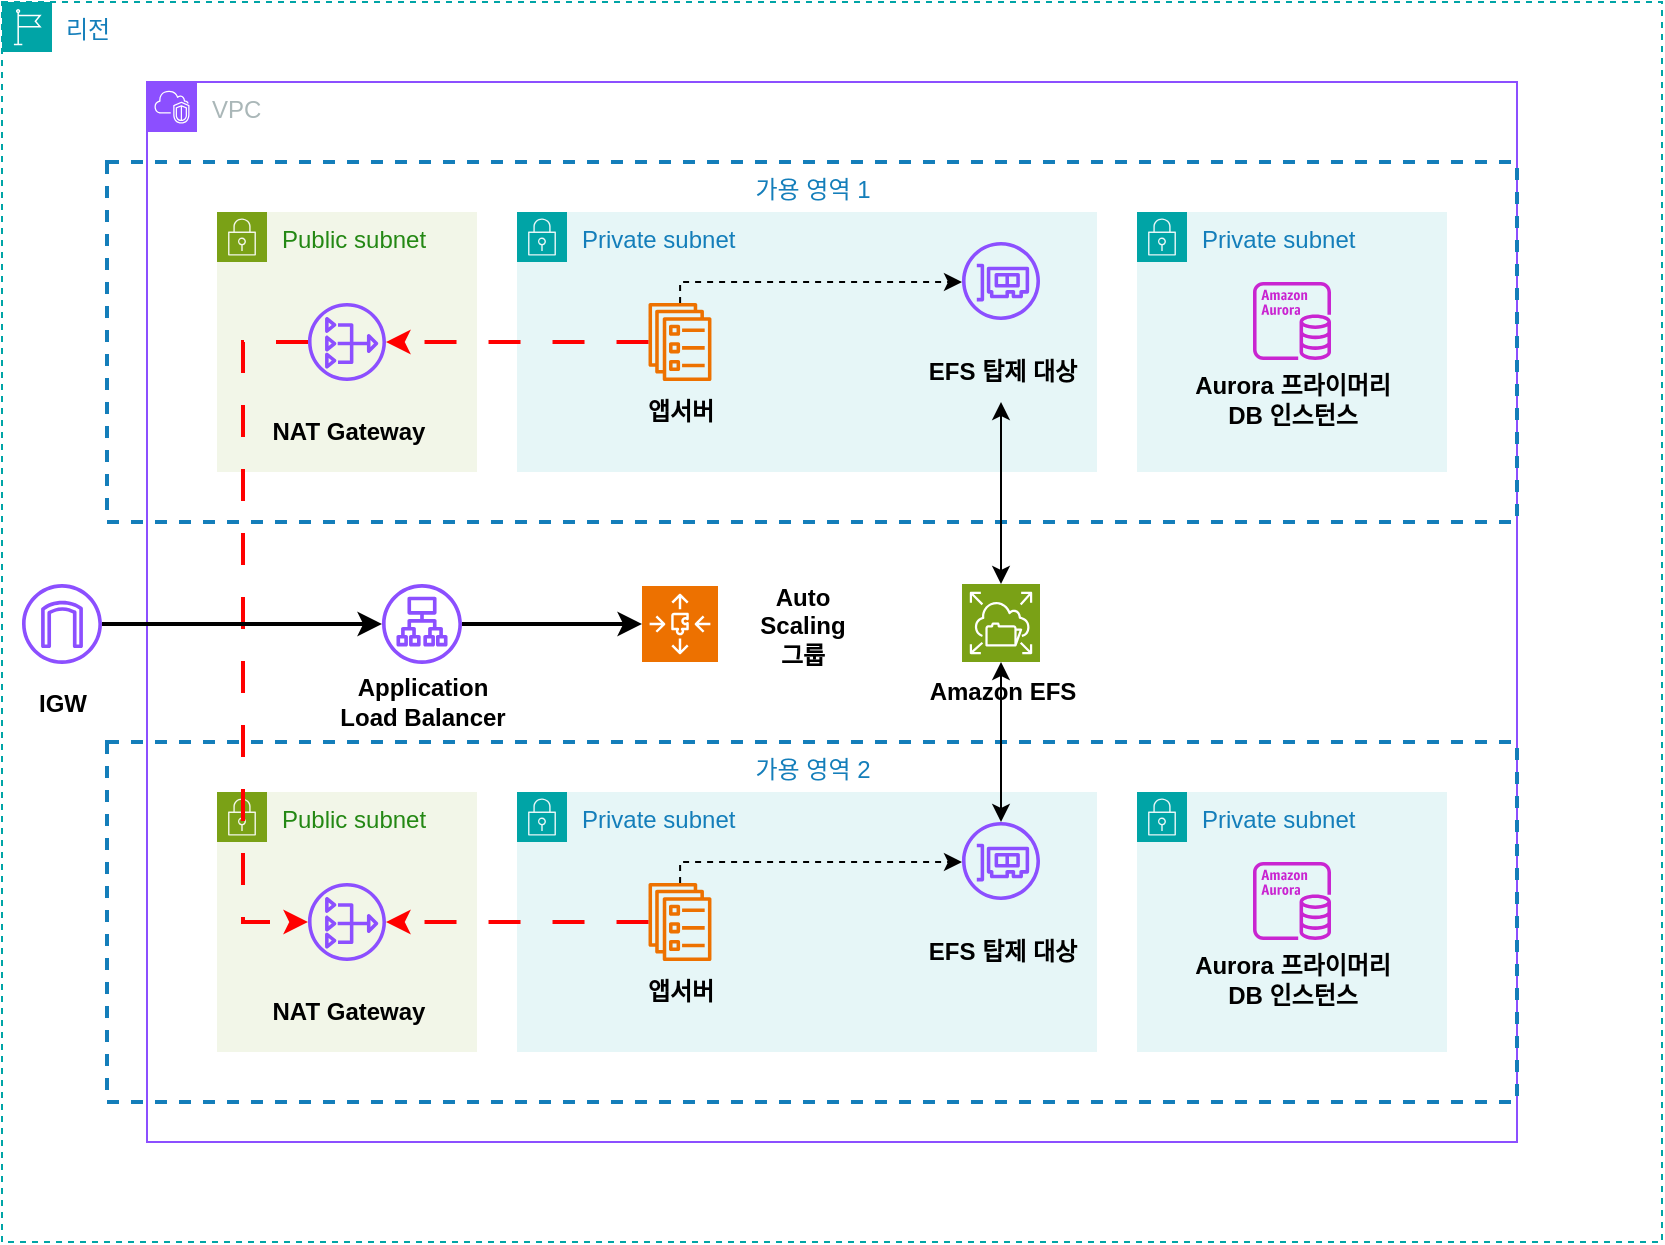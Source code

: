 <mxfile version="26.1.3">
  <diagram name="페이지-1" id="HD3yNyKkYkVblsuok7lw">
    <mxGraphModel dx="833" dy="745" grid="1" gridSize="10" guides="1" tooltips="1" connect="1" arrows="1" fold="1" page="1" pageScale="1" pageWidth="827" pageHeight="1169" math="0" shadow="0">
      <root>
        <mxCell id="0" />
        <mxCell id="1" parent="0" />
        <mxCell id="duerMGeqgHKZfetzCVLF-1" value="리전" style="points=[[0,0],[0.25,0],[0.5,0],[0.75,0],[1,0],[1,0.25],[1,0.5],[1,0.75],[1,1],[0.75,1],[0.5,1],[0.25,1],[0,1],[0,0.75],[0,0.5],[0,0.25]];outlineConnect=0;gradientColor=none;html=1;whiteSpace=wrap;fontSize=12;fontStyle=0;container=1;pointerEvents=0;collapsible=0;recursiveResize=0;shape=mxgraph.aws4.group;grIcon=mxgraph.aws4.group_region;strokeColor=#00A4A6;fillColor=none;verticalAlign=top;align=left;spacingLeft=30;fontColor=#147EBA;dashed=1;strokeWidth=1;" vertex="1" parent="1">
          <mxGeometry y="30" width="830" height="620" as="geometry" />
        </mxCell>
        <mxCell id="duerMGeqgHKZfetzCVLF-3" value="VPC" style="points=[[0,0],[0.25,0],[0.5,0],[0.75,0],[1,0],[1,0.25],[1,0.5],[1,0.75],[1,1],[0.75,1],[0.5,1],[0.25,1],[0,1],[0,0.75],[0,0.5],[0,0.25]];outlineConnect=0;gradientColor=none;html=1;whiteSpace=wrap;fontSize=12;fontStyle=0;container=1;pointerEvents=0;collapsible=0;recursiveResize=0;shape=mxgraph.aws4.group;grIcon=mxgraph.aws4.group_vpc2;strokeColor=#8C4FFF;fillColor=none;verticalAlign=top;align=left;spacingLeft=30;fontColor=#AAB7B8;dashed=0;" vertex="1" parent="duerMGeqgHKZfetzCVLF-1">
          <mxGeometry x="72.5" y="40" width="685" height="530" as="geometry" />
        </mxCell>
        <mxCell id="duerMGeqgHKZfetzCVLF-13" value="가용 영역 2" style="fillColor=none;strokeColor=#147EBA;dashed=1;verticalAlign=top;fontStyle=0;fontColor=#147EBA;whiteSpace=wrap;html=1;strokeWidth=2;" vertex="1" parent="duerMGeqgHKZfetzCVLF-3">
          <mxGeometry x="-20" y="330" width="705" height="180" as="geometry" />
        </mxCell>
        <mxCell id="duerMGeqgHKZfetzCVLF-15" value="가용 영역 1" style="fillColor=none;strokeColor=#147EBA;dashed=1;verticalAlign=top;fontStyle=0;fontColor=#147EBA;whiteSpace=wrap;html=1;strokeWidth=2;" vertex="1" parent="duerMGeqgHKZfetzCVLF-3">
          <mxGeometry x="-20" y="40" width="705" height="180" as="geometry" />
        </mxCell>
        <mxCell id="duerMGeqgHKZfetzCVLF-17" value="" style="sketch=0;outlineConnect=0;fontColor=#232F3E;gradientColor=none;fillColor=#8C4FFF;strokeColor=none;dashed=0;verticalLabelPosition=bottom;verticalAlign=top;align=center;html=1;fontSize=12;fontStyle=0;aspect=fixed;pointerEvents=1;shape=mxgraph.aws4.application_load_balancer;" vertex="1" parent="duerMGeqgHKZfetzCVLF-3">
          <mxGeometry x="117.5" y="251" width="40" height="40" as="geometry" />
        </mxCell>
        <mxCell id="duerMGeqgHKZfetzCVLF-18" value="" style="sketch=0;points=[[0,0,0],[0.25,0,0],[0.5,0,0],[0.75,0,0],[1,0,0],[0,1,0],[0.25,1,0],[0.5,1,0],[0.75,1,0],[1,1,0],[0,0.25,0],[0,0.5,0],[0,0.75,0],[1,0.25,0],[1,0.5,0],[1,0.75,0]];outlineConnect=0;fontColor=#232F3E;fillColor=#ED7100;strokeColor=#ffffff;dashed=0;verticalLabelPosition=bottom;verticalAlign=top;align=center;html=1;fontSize=12;fontStyle=0;aspect=fixed;shape=mxgraph.aws4.resourceIcon;resIcon=mxgraph.aws4.auto_scaling3;" vertex="1" parent="duerMGeqgHKZfetzCVLF-3">
          <mxGeometry x="247.5" y="252" width="38" height="38" as="geometry" />
        </mxCell>
        <mxCell id="duerMGeqgHKZfetzCVLF-20" style="edgeStyle=orthogonalEdgeStyle;rounded=0;orthogonalLoop=1;jettySize=auto;html=1;entryX=0;entryY=0.5;entryDx=0;entryDy=0;entryPerimeter=0;strokeWidth=2;" edge="1" parent="duerMGeqgHKZfetzCVLF-3" source="duerMGeqgHKZfetzCVLF-17" target="duerMGeqgHKZfetzCVLF-18">
          <mxGeometry relative="1" as="geometry" />
        </mxCell>
        <mxCell id="duerMGeqgHKZfetzCVLF-22" value="Auto&lt;div&gt;Scaling&lt;/div&gt;&lt;div&gt;그룹&lt;/div&gt;" style="text;html=1;align=center;verticalAlign=middle;resizable=0;points=[];autosize=1;strokeColor=none;fillColor=none;fontStyle=1" vertex="1" parent="duerMGeqgHKZfetzCVLF-3">
          <mxGeometry x="297.5" y="242" width="60" height="60" as="geometry" />
        </mxCell>
        <mxCell id="duerMGeqgHKZfetzCVLF-23" value="Application&lt;div&gt;Load Balancer&lt;/div&gt;" style="text;html=1;align=center;verticalAlign=middle;resizable=0;points=[];autosize=1;strokeColor=none;fillColor=none;fontStyle=1" vertex="1" parent="duerMGeqgHKZfetzCVLF-3">
          <mxGeometry x="87.5" y="290" width="100" height="40" as="geometry" />
        </mxCell>
        <mxCell id="duerMGeqgHKZfetzCVLF-25" value="Amazon EFS" style="text;html=1;align=center;verticalAlign=middle;resizable=0;points=[];autosize=1;strokeColor=none;fillColor=none;fontStyle=1" vertex="1" parent="duerMGeqgHKZfetzCVLF-3">
          <mxGeometry x="382" y="290" width="90" height="30" as="geometry" />
        </mxCell>
        <mxCell id="duerMGeqgHKZfetzCVLF-4" value="Public subnet" style="points=[[0,0],[0.25,0],[0.5,0],[0.75,0],[1,0],[1,0.25],[1,0.5],[1,0.75],[1,1],[0.75,1],[0.5,1],[0.25,1],[0,1],[0,0.75],[0,0.5],[0,0.25]];outlineConnect=0;gradientColor=none;html=1;whiteSpace=wrap;fontSize=12;fontStyle=0;container=1;pointerEvents=0;collapsible=0;recursiveResize=0;shape=mxgraph.aws4.group;grIcon=mxgraph.aws4.group_security_group;grStroke=0;strokeColor=#7AA116;fillColor=#F2F6E8;verticalAlign=top;align=left;spacingLeft=30;fontColor=#248814;dashed=0;" vertex="1" parent="duerMGeqgHKZfetzCVLF-3">
          <mxGeometry x="35" y="355" width="130" height="130" as="geometry" />
        </mxCell>
        <mxCell id="duerMGeqgHKZfetzCVLF-26" value="" style="sketch=0;outlineConnect=0;fontColor=#232F3E;gradientColor=none;fillColor=#8C4FFF;strokeColor=none;dashed=0;verticalLabelPosition=bottom;verticalAlign=top;align=center;html=1;fontSize=12;fontStyle=0;aspect=fixed;pointerEvents=1;shape=mxgraph.aws4.nat_gateway;" vertex="1" parent="duerMGeqgHKZfetzCVLF-4">
          <mxGeometry x="45.5" y="45.5" width="39" height="39" as="geometry" />
        </mxCell>
        <mxCell id="duerMGeqgHKZfetzCVLF-27" value="NAT Gateway" style="text;html=1;align=center;verticalAlign=middle;resizable=0;points=[];autosize=1;strokeColor=none;fillColor=none;fontStyle=1" vertex="1" parent="duerMGeqgHKZfetzCVLF-4">
          <mxGeometry x="15" y="95" width="100" height="30" as="geometry" />
        </mxCell>
        <mxCell id="duerMGeqgHKZfetzCVLF-6" value="Private subnet" style="points=[[0,0],[0.25,0],[0.5,0],[0.75,0],[1,0],[1,0.25],[1,0.5],[1,0.75],[1,1],[0.75,1],[0.5,1],[0.25,1],[0,1],[0,0.75],[0,0.5],[0,0.25]];outlineConnect=0;gradientColor=none;html=1;whiteSpace=wrap;fontSize=12;fontStyle=0;container=1;pointerEvents=0;collapsible=0;recursiveResize=0;shape=mxgraph.aws4.group;grIcon=mxgraph.aws4.group_security_group;grStroke=0;strokeColor=#00A4A6;fillColor=#E6F6F7;verticalAlign=top;align=left;spacingLeft=30;fontColor=#147EBA;dashed=0;" vertex="1" parent="duerMGeqgHKZfetzCVLF-3">
          <mxGeometry x="185" y="355" width="290" height="130" as="geometry" />
        </mxCell>
        <mxCell id="duerMGeqgHKZfetzCVLF-29" value="" style="sketch=0;outlineConnect=0;fontColor=#232F3E;gradientColor=none;fillColor=#8C4FFF;strokeColor=none;dashed=0;verticalLabelPosition=bottom;verticalAlign=top;align=center;html=1;fontSize=12;fontStyle=0;aspect=fixed;pointerEvents=1;shape=mxgraph.aws4.elastic_network_interface;" vertex="1" parent="duerMGeqgHKZfetzCVLF-6">
          <mxGeometry x="222.5" y="15" width="39" height="39" as="geometry" />
        </mxCell>
        <mxCell id="duerMGeqgHKZfetzCVLF-37" style="edgeStyle=orthogonalEdgeStyle;rounded=0;orthogonalLoop=1;jettySize=auto;html=1;dashed=1;" edge="1" parent="duerMGeqgHKZfetzCVLF-6" source="duerMGeqgHKZfetzCVLF-31" target="duerMGeqgHKZfetzCVLF-29">
          <mxGeometry relative="1" as="geometry">
            <Array as="points">
              <mxPoint x="82" y="35" />
            </Array>
          </mxGeometry>
        </mxCell>
        <mxCell id="duerMGeqgHKZfetzCVLF-31" value="" style="sketch=0;outlineConnect=0;fontColor=#232F3E;gradientColor=none;fillColor=#ED7100;strokeColor=none;dashed=0;verticalLabelPosition=bottom;verticalAlign=top;align=center;html=1;fontSize=12;fontStyle=0;aspect=fixed;pointerEvents=1;shape=mxgraph.aws4.ecs_service;" vertex="1" parent="duerMGeqgHKZfetzCVLF-6">
          <mxGeometry x="65.65" y="45.5" width="31.69" height="39" as="geometry" />
        </mxCell>
        <mxCell id="duerMGeqgHKZfetzCVLF-32" value="앱서버" style="text;html=1;align=center;verticalAlign=middle;resizable=0;points=[];autosize=1;strokeColor=none;fillColor=none;fontStyle=1" vertex="1" parent="duerMGeqgHKZfetzCVLF-6">
          <mxGeometry x="51.5" y="84.5" width="60" height="30" as="geometry" />
        </mxCell>
        <mxCell id="duerMGeqgHKZfetzCVLF-12" value="Private subnet" style="points=[[0,0],[0.25,0],[0.5,0],[0.75,0],[1,0],[1,0.25],[1,0.5],[1,0.75],[1,1],[0.75,1],[0.5,1],[0.25,1],[0,1],[0,0.75],[0,0.5],[0,0.25]];outlineConnect=0;gradientColor=none;html=1;whiteSpace=wrap;fontSize=12;fontStyle=0;container=1;pointerEvents=0;collapsible=0;recursiveResize=0;shape=mxgraph.aws4.group;grIcon=mxgraph.aws4.group_security_group;grStroke=0;strokeColor=#00A4A6;fillColor=#E6F6F7;verticalAlign=top;align=left;spacingLeft=30;fontColor=#147EBA;dashed=0;" vertex="1" parent="duerMGeqgHKZfetzCVLF-3">
          <mxGeometry x="495" y="355" width="155" height="130" as="geometry" />
        </mxCell>
        <mxCell id="duerMGeqgHKZfetzCVLF-33" value="" style="sketch=0;outlineConnect=0;fontColor=#232F3E;gradientColor=none;fillColor=#C925D1;strokeColor=none;dashed=0;verticalLabelPosition=bottom;verticalAlign=top;align=center;html=1;fontSize=12;fontStyle=0;aspect=fixed;pointerEvents=1;shape=mxgraph.aws4.aurora_instance;" vertex="1" parent="duerMGeqgHKZfetzCVLF-12">
          <mxGeometry x="58" y="35" width="39" height="39" as="geometry" />
        </mxCell>
        <mxCell id="duerMGeqgHKZfetzCVLF-34" value="Aurora 프라이머리&lt;div&gt;DB 인스턴스&lt;/div&gt;" style="text;html=1;align=center;verticalAlign=middle;resizable=0;points=[];autosize=1;strokeColor=none;fillColor=none;fontStyle=1" vertex="1" parent="duerMGeqgHKZfetzCVLF-12">
          <mxGeometry x="17.5" y="74" width="120" height="40" as="geometry" />
        </mxCell>
        <mxCell id="duerMGeqgHKZfetzCVLF-28" value="" style="sketch=0;points=[[0,0,0],[0.25,0,0],[0.5,0,0],[0.75,0,0],[1,0,0],[0,1,0],[0.25,1,0],[0.5,1,0],[0.75,1,0],[1,1,0],[0,0.25,0],[0,0.5,0],[0,0.75,0],[1,0.25,0],[1,0.5,0],[1,0.75,0]];outlineConnect=0;fontColor=#232F3E;fillColor=#7AA116;strokeColor=#ffffff;dashed=0;verticalLabelPosition=bottom;verticalAlign=top;align=center;html=1;fontSize=12;fontStyle=0;aspect=fixed;shape=mxgraph.aws4.resourceIcon;resIcon=mxgraph.aws4.elastic_file_system;" vertex="1" parent="duerMGeqgHKZfetzCVLF-3">
          <mxGeometry x="407.5" y="251" width="39" height="39" as="geometry" />
        </mxCell>
        <mxCell id="duerMGeqgHKZfetzCVLF-30" value="EFS 탑제 대상" style="text;html=1;align=center;verticalAlign=middle;resizable=0;points=[];autosize=1;strokeColor=none;fillColor=none;fontStyle=1" vertex="1" parent="duerMGeqgHKZfetzCVLF-3">
          <mxGeometry x="377" y="420" width="100" height="30" as="geometry" />
        </mxCell>
        <mxCell id="duerMGeqgHKZfetzCVLF-35" style="edgeStyle=orthogonalEdgeStyle;rounded=0;orthogonalLoop=1;jettySize=auto;html=1;strokeColor=#FF0000;strokeWidth=2;targetPerimeterSpacing=0;dashed=1;jumpSize=2;dashPattern=8 8;" edge="1" parent="duerMGeqgHKZfetzCVLF-3" source="duerMGeqgHKZfetzCVLF-31" target="duerMGeqgHKZfetzCVLF-26">
          <mxGeometry relative="1" as="geometry" />
        </mxCell>
        <mxCell id="duerMGeqgHKZfetzCVLF-38" style="edgeStyle=orthogonalEdgeStyle;rounded=0;orthogonalLoop=1;jettySize=auto;html=1;entryX=0.5;entryY=1;entryDx=0;entryDy=0;entryPerimeter=0;endArrow=classic;endFill=1;startArrow=classic;startFill=1;" edge="1" parent="duerMGeqgHKZfetzCVLF-3" source="duerMGeqgHKZfetzCVLF-29" target="duerMGeqgHKZfetzCVLF-28">
          <mxGeometry relative="1" as="geometry" />
        </mxCell>
        <mxCell id="duerMGeqgHKZfetzCVLF-65" value="Public subnet" style="points=[[0,0],[0.25,0],[0.5,0],[0.75,0],[1,0],[1,0.25],[1,0.5],[1,0.75],[1,1],[0.75,1],[0.5,1],[0.25,1],[0,1],[0,0.75],[0,0.5],[0,0.25]];outlineConnect=0;gradientColor=none;html=1;whiteSpace=wrap;fontSize=12;fontStyle=0;container=1;pointerEvents=0;collapsible=0;recursiveResize=0;shape=mxgraph.aws4.group;grIcon=mxgraph.aws4.group_security_group;grStroke=0;strokeColor=#7AA116;fillColor=#F2F6E8;verticalAlign=top;align=left;spacingLeft=30;fontColor=#248814;dashed=0;" vertex="1" parent="duerMGeqgHKZfetzCVLF-3">
          <mxGeometry x="35" y="65" width="130" height="130" as="geometry" />
        </mxCell>
        <mxCell id="duerMGeqgHKZfetzCVLF-66" value="" style="sketch=0;outlineConnect=0;fontColor=#232F3E;gradientColor=none;fillColor=#8C4FFF;strokeColor=none;dashed=0;verticalLabelPosition=bottom;verticalAlign=top;align=center;html=1;fontSize=12;fontStyle=0;aspect=fixed;pointerEvents=1;shape=mxgraph.aws4.nat_gateway;" vertex="1" parent="duerMGeqgHKZfetzCVLF-65">
          <mxGeometry x="45.5" y="45.5" width="39" height="39" as="geometry" />
        </mxCell>
        <mxCell id="duerMGeqgHKZfetzCVLF-67" value="NAT Gateway" style="text;html=1;align=center;verticalAlign=middle;resizable=0;points=[];autosize=1;strokeColor=none;fillColor=none;fontStyle=1" vertex="1" parent="duerMGeqgHKZfetzCVLF-65">
          <mxGeometry x="15" y="95" width="100" height="30" as="geometry" />
        </mxCell>
        <mxCell id="duerMGeqgHKZfetzCVLF-68" value="Private subnet" style="points=[[0,0],[0.25,0],[0.5,0],[0.75,0],[1,0],[1,0.25],[1,0.5],[1,0.75],[1,1],[0.75,1],[0.5,1],[0.25,1],[0,1],[0,0.75],[0,0.5],[0,0.25]];outlineConnect=0;gradientColor=none;html=1;whiteSpace=wrap;fontSize=12;fontStyle=0;container=1;pointerEvents=0;collapsible=0;recursiveResize=0;shape=mxgraph.aws4.group;grIcon=mxgraph.aws4.group_security_group;grStroke=0;strokeColor=#00A4A6;fillColor=#E6F6F7;verticalAlign=top;align=left;spacingLeft=30;fontColor=#147EBA;dashed=0;" vertex="1" parent="duerMGeqgHKZfetzCVLF-3">
          <mxGeometry x="185" y="65" width="290" height="130" as="geometry" />
        </mxCell>
        <mxCell id="duerMGeqgHKZfetzCVLF-69" value="" style="sketch=0;outlineConnect=0;fontColor=#232F3E;gradientColor=none;fillColor=#8C4FFF;strokeColor=none;dashed=0;verticalLabelPosition=bottom;verticalAlign=top;align=center;html=1;fontSize=12;fontStyle=0;aspect=fixed;pointerEvents=1;shape=mxgraph.aws4.elastic_network_interface;" vertex="1" parent="duerMGeqgHKZfetzCVLF-68">
          <mxGeometry x="222.5" y="15" width="39" height="39" as="geometry" />
        </mxCell>
        <mxCell id="duerMGeqgHKZfetzCVLF-70" style="edgeStyle=orthogonalEdgeStyle;rounded=0;orthogonalLoop=1;jettySize=auto;html=1;dashed=1;" edge="1" parent="duerMGeqgHKZfetzCVLF-68" source="duerMGeqgHKZfetzCVLF-71" target="duerMGeqgHKZfetzCVLF-69">
          <mxGeometry relative="1" as="geometry">
            <Array as="points">
              <mxPoint x="82" y="35" />
            </Array>
          </mxGeometry>
        </mxCell>
        <mxCell id="duerMGeqgHKZfetzCVLF-71" value="" style="sketch=0;outlineConnect=0;fontColor=#232F3E;gradientColor=none;fillColor=#ED7100;strokeColor=none;dashed=0;verticalLabelPosition=bottom;verticalAlign=top;align=center;html=1;fontSize=12;fontStyle=0;aspect=fixed;pointerEvents=1;shape=mxgraph.aws4.ecs_service;" vertex="1" parent="duerMGeqgHKZfetzCVLF-68">
          <mxGeometry x="65.65" y="45.5" width="31.69" height="39" as="geometry" />
        </mxCell>
        <mxCell id="duerMGeqgHKZfetzCVLF-72" value="앱서버" style="text;html=1;align=center;verticalAlign=middle;resizable=0;points=[];autosize=1;strokeColor=none;fillColor=none;fontStyle=1" vertex="1" parent="duerMGeqgHKZfetzCVLF-68">
          <mxGeometry x="51.5" y="84.5" width="60" height="30" as="geometry" />
        </mxCell>
        <mxCell id="duerMGeqgHKZfetzCVLF-73" value="Private subnet" style="points=[[0,0],[0.25,0],[0.5,0],[0.75,0],[1,0],[1,0.25],[1,0.5],[1,0.75],[1,1],[0.75,1],[0.5,1],[0.25,1],[0,1],[0,0.75],[0,0.5],[0,0.25]];outlineConnect=0;gradientColor=none;html=1;whiteSpace=wrap;fontSize=12;fontStyle=0;container=1;pointerEvents=0;collapsible=0;recursiveResize=0;shape=mxgraph.aws4.group;grIcon=mxgraph.aws4.group_security_group;grStroke=0;strokeColor=#00A4A6;fillColor=#E6F6F7;verticalAlign=top;align=left;spacingLeft=30;fontColor=#147EBA;dashed=0;" vertex="1" parent="duerMGeqgHKZfetzCVLF-3">
          <mxGeometry x="495" y="65" width="155" height="130" as="geometry" />
        </mxCell>
        <mxCell id="duerMGeqgHKZfetzCVLF-74" value="" style="sketch=0;outlineConnect=0;fontColor=#232F3E;gradientColor=none;fillColor=#C925D1;strokeColor=none;dashed=0;verticalLabelPosition=bottom;verticalAlign=top;align=center;html=1;fontSize=12;fontStyle=0;aspect=fixed;pointerEvents=1;shape=mxgraph.aws4.aurora_instance;" vertex="1" parent="duerMGeqgHKZfetzCVLF-73">
          <mxGeometry x="58" y="35" width="39" height="39" as="geometry" />
        </mxCell>
        <mxCell id="duerMGeqgHKZfetzCVLF-75" value="Aurora 프라이머리&lt;div&gt;DB 인스턴스&lt;/div&gt;" style="text;html=1;align=center;verticalAlign=middle;resizable=0;points=[];autosize=1;strokeColor=none;fillColor=none;fontStyle=1" vertex="1" parent="duerMGeqgHKZfetzCVLF-73">
          <mxGeometry x="17.5" y="74" width="120" height="40" as="geometry" />
        </mxCell>
        <mxCell id="duerMGeqgHKZfetzCVLF-76" value="EFS 탑제 대상" style="text;html=1;align=center;verticalAlign=middle;resizable=0;points=[];autosize=1;strokeColor=none;fillColor=none;fontStyle=1" vertex="1" parent="duerMGeqgHKZfetzCVLF-3">
          <mxGeometry x="377" y="130" width="100" height="30" as="geometry" />
        </mxCell>
        <mxCell id="duerMGeqgHKZfetzCVLF-77" style="edgeStyle=orthogonalEdgeStyle;rounded=0;orthogonalLoop=1;jettySize=auto;html=1;strokeColor=#FF0000;strokeWidth=2;targetPerimeterSpacing=0;dashed=1;jumpSize=2;dashPattern=8 8;" edge="1" parent="duerMGeqgHKZfetzCVLF-3" source="duerMGeqgHKZfetzCVLF-71" target="duerMGeqgHKZfetzCVLF-66">
          <mxGeometry relative="1" as="geometry" />
        </mxCell>
        <mxCell id="duerMGeqgHKZfetzCVLF-78" style="edgeStyle=orthogonalEdgeStyle;rounded=0;orthogonalLoop=1;jettySize=auto;html=1;entryX=0.5;entryY=0;entryDx=0;entryDy=0;entryPerimeter=0;startArrow=classic;startFill=1;" edge="1" parent="duerMGeqgHKZfetzCVLF-3" source="duerMGeqgHKZfetzCVLF-76" target="duerMGeqgHKZfetzCVLF-28">
          <mxGeometry relative="1" as="geometry" />
        </mxCell>
        <mxCell id="duerMGeqgHKZfetzCVLF-79" style="edgeStyle=orthogonalEdgeStyle;rounded=0;orthogonalLoop=1;jettySize=auto;html=1;strokeWidth=2;strokeColor=#FF0000;dashed=1;dashPattern=8 8;" edge="1" parent="duerMGeqgHKZfetzCVLF-3" source="duerMGeqgHKZfetzCVLF-66" target="duerMGeqgHKZfetzCVLF-26">
          <mxGeometry relative="1" as="geometry">
            <Array as="points">
              <mxPoint x="48" y="130" />
              <mxPoint x="48" y="420" />
            </Array>
          </mxGeometry>
        </mxCell>
        <mxCell id="duerMGeqgHKZfetzCVLF-19" style="edgeStyle=orthogonalEdgeStyle;rounded=0;orthogonalLoop=1;jettySize=auto;html=1;strokeWidth=2;" edge="1" parent="duerMGeqgHKZfetzCVLF-1" source="duerMGeqgHKZfetzCVLF-16" target="duerMGeqgHKZfetzCVLF-17">
          <mxGeometry relative="1" as="geometry" />
        </mxCell>
        <mxCell id="duerMGeqgHKZfetzCVLF-16" value="" style="sketch=0;outlineConnect=0;fontColor=#232F3E;gradientColor=none;fillColor=#8C4FFF;strokeColor=none;dashed=0;verticalLabelPosition=bottom;verticalAlign=top;align=center;html=1;fontSize=12;fontStyle=0;aspect=fixed;pointerEvents=1;shape=mxgraph.aws4.internet_gateway;" vertex="1" parent="duerMGeqgHKZfetzCVLF-1">
          <mxGeometry x="10" y="291" width="40" height="40" as="geometry" />
        </mxCell>
        <mxCell id="duerMGeqgHKZfetzCVLF-24" value="IGW" style="text;html=1;align=center;verticalAlign=middle;resizable=0;points=[];autosize=1;strokeColor=none;fillColor=none;fontStyle=1" vertex="1" parent="duerMGeqgHKZfetzCVLF-1">
          <mxGeometry x="5" y="336" width="50" height="30" as="geometry" />
        </mxCell>
      </root>
    </mxGraphModel>
  </diagram>
</mxfile>
